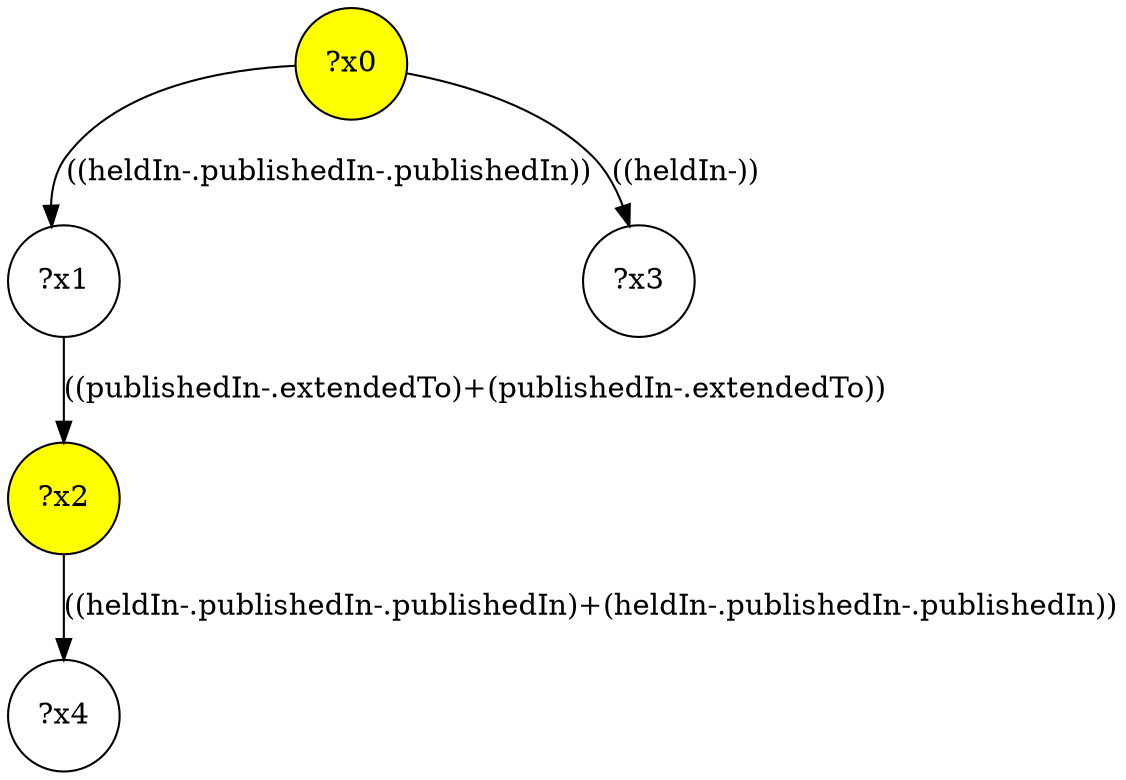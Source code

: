 digraph g {
	x0 [fillcolor="yellow", style="filled," shape=circle, label="?x0"];
	x2 [fillcolor="yellow", style="filled," shape=circle, label="?x2"];
	x1 [shape=circle, label="?x1"];
	x0 -> x1 [label="((heldIn-.publishedIn-.publishedIn))"];
	x1 -> x2 [label="((publishedIn-.extendedTo)+(publishedIn-.extendedTo))"];
	x3 [shape=circle, label="?x3"];
	x0 -> x3 [label="((heldIn-))"];
	x4 [shape=circle, label="?x4"];
	x2 -> x4 [label="((heldIn-.publishedIn-.publishedIn)+(heldIn-.publishedIn-.publishedIn))"];
}
